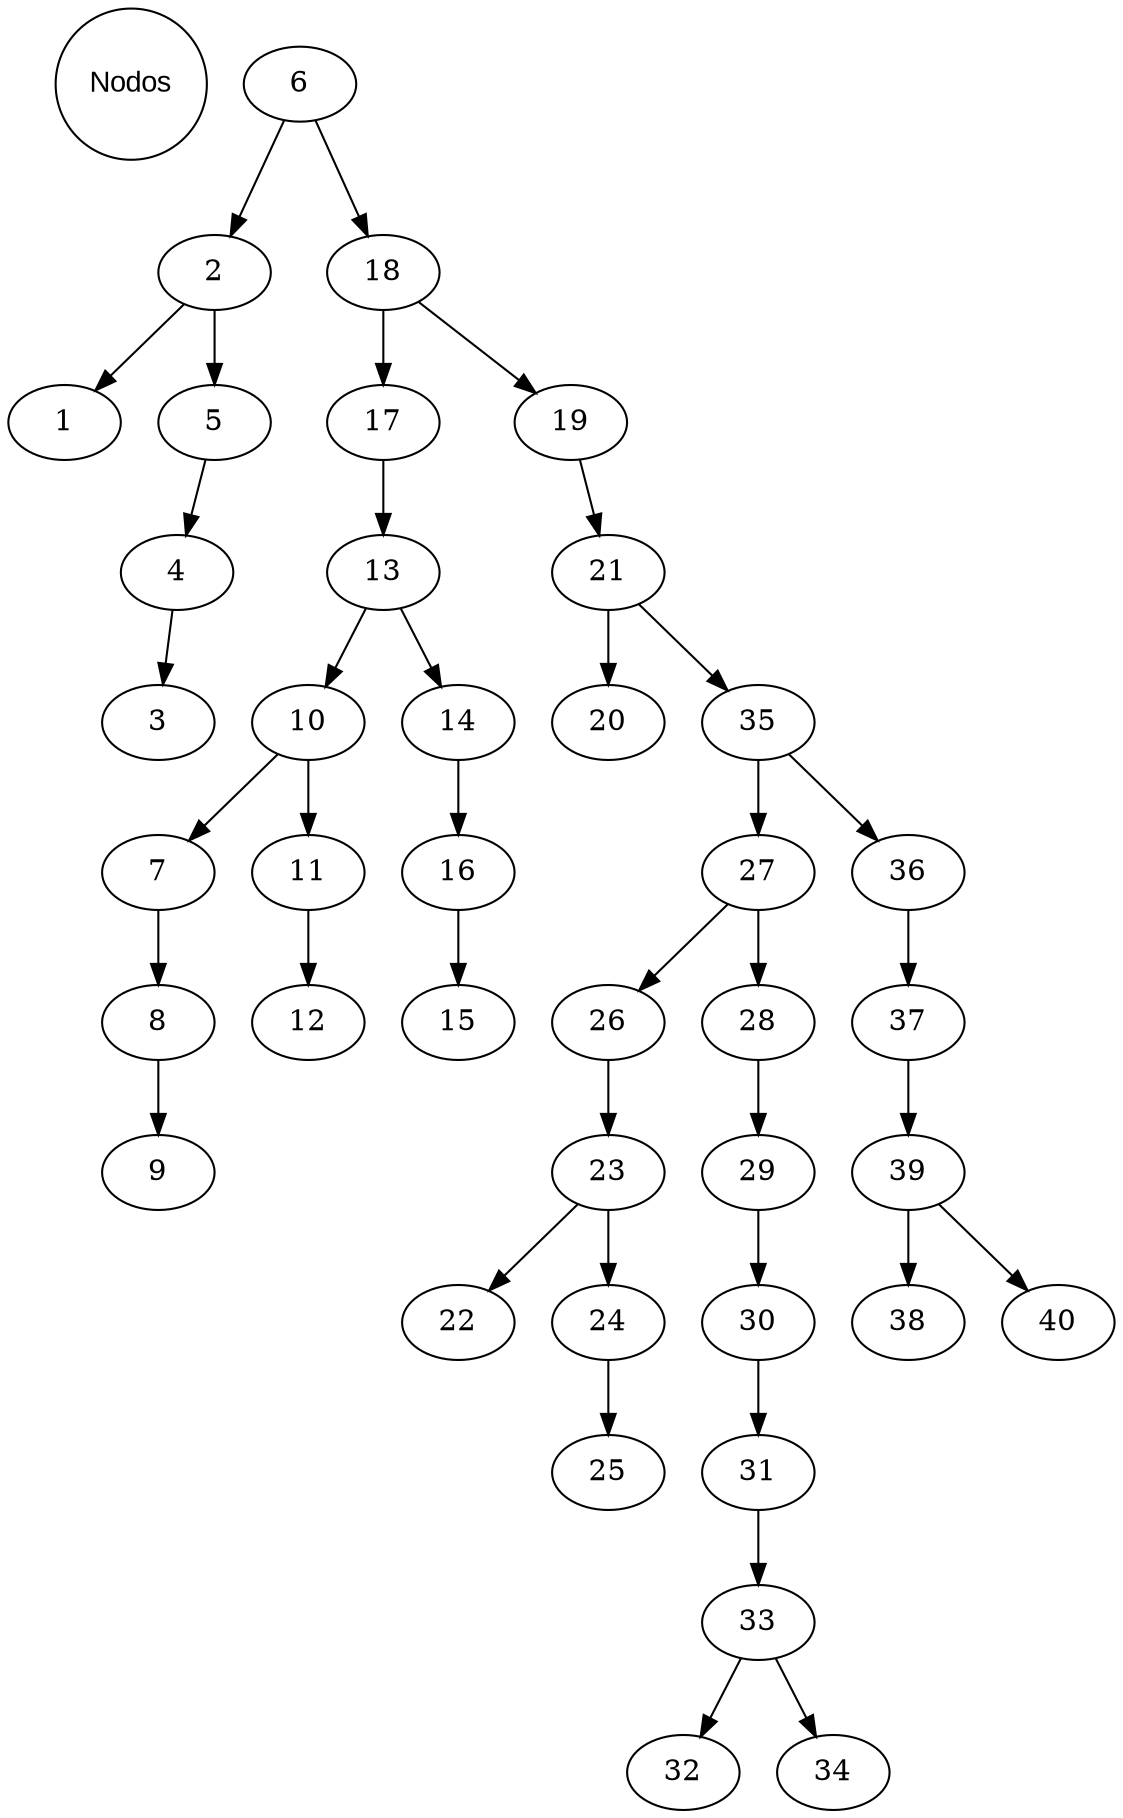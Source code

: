 digraph ArvoreBinaria {
Nodos [shape=circle, fontname="Arial"];
  6;
  6 -> 2;
  6 -> 18;
  2;
  2 -> 1;
  2 -> 5;
  1;
  5;
  5 -> 4;
  4;
  4 -> 3;
  3;
  18;
  18 -> 17;
  18 -> 19;
  17;
  17 -> 13;
  13;
  13 -> 10;
  13 -> 14;
  10;
  10 -> 7;
  10 -> 11;
  7;
  7 -> 8;
  8;
  8 -> 9;
  9;
  11;
  11 -> 12;
  12;
  14;
  14 -> 16;
  16;
  16 -> 15;
  15;
  19;
  19 -> 21;
  21;
  21 -> 20;
  21 -> 35;
  20;
  35;
  35 -> 27;
  35 -> 36;
  27;
  27 -> 26;
  27 -> 28;
  26;
  26 -> 23;
  23;
  23 -> 22;
  23 -> 24;
  22;
  24;
  24 -> 25;
  25;
  28;
  28 -> 29;
  29;
  29 -> 30;
  30;
  30 -> 31;
  31;
  31 -> 33;
  33;
  33 -> 32;
  33 -> 34;
  32;
  34;
  36;
  36 -> 37;
  37;
  37 -> 39;
  39;
  39 -> 38;
  39 -> 40;
  38;
  40;
}

